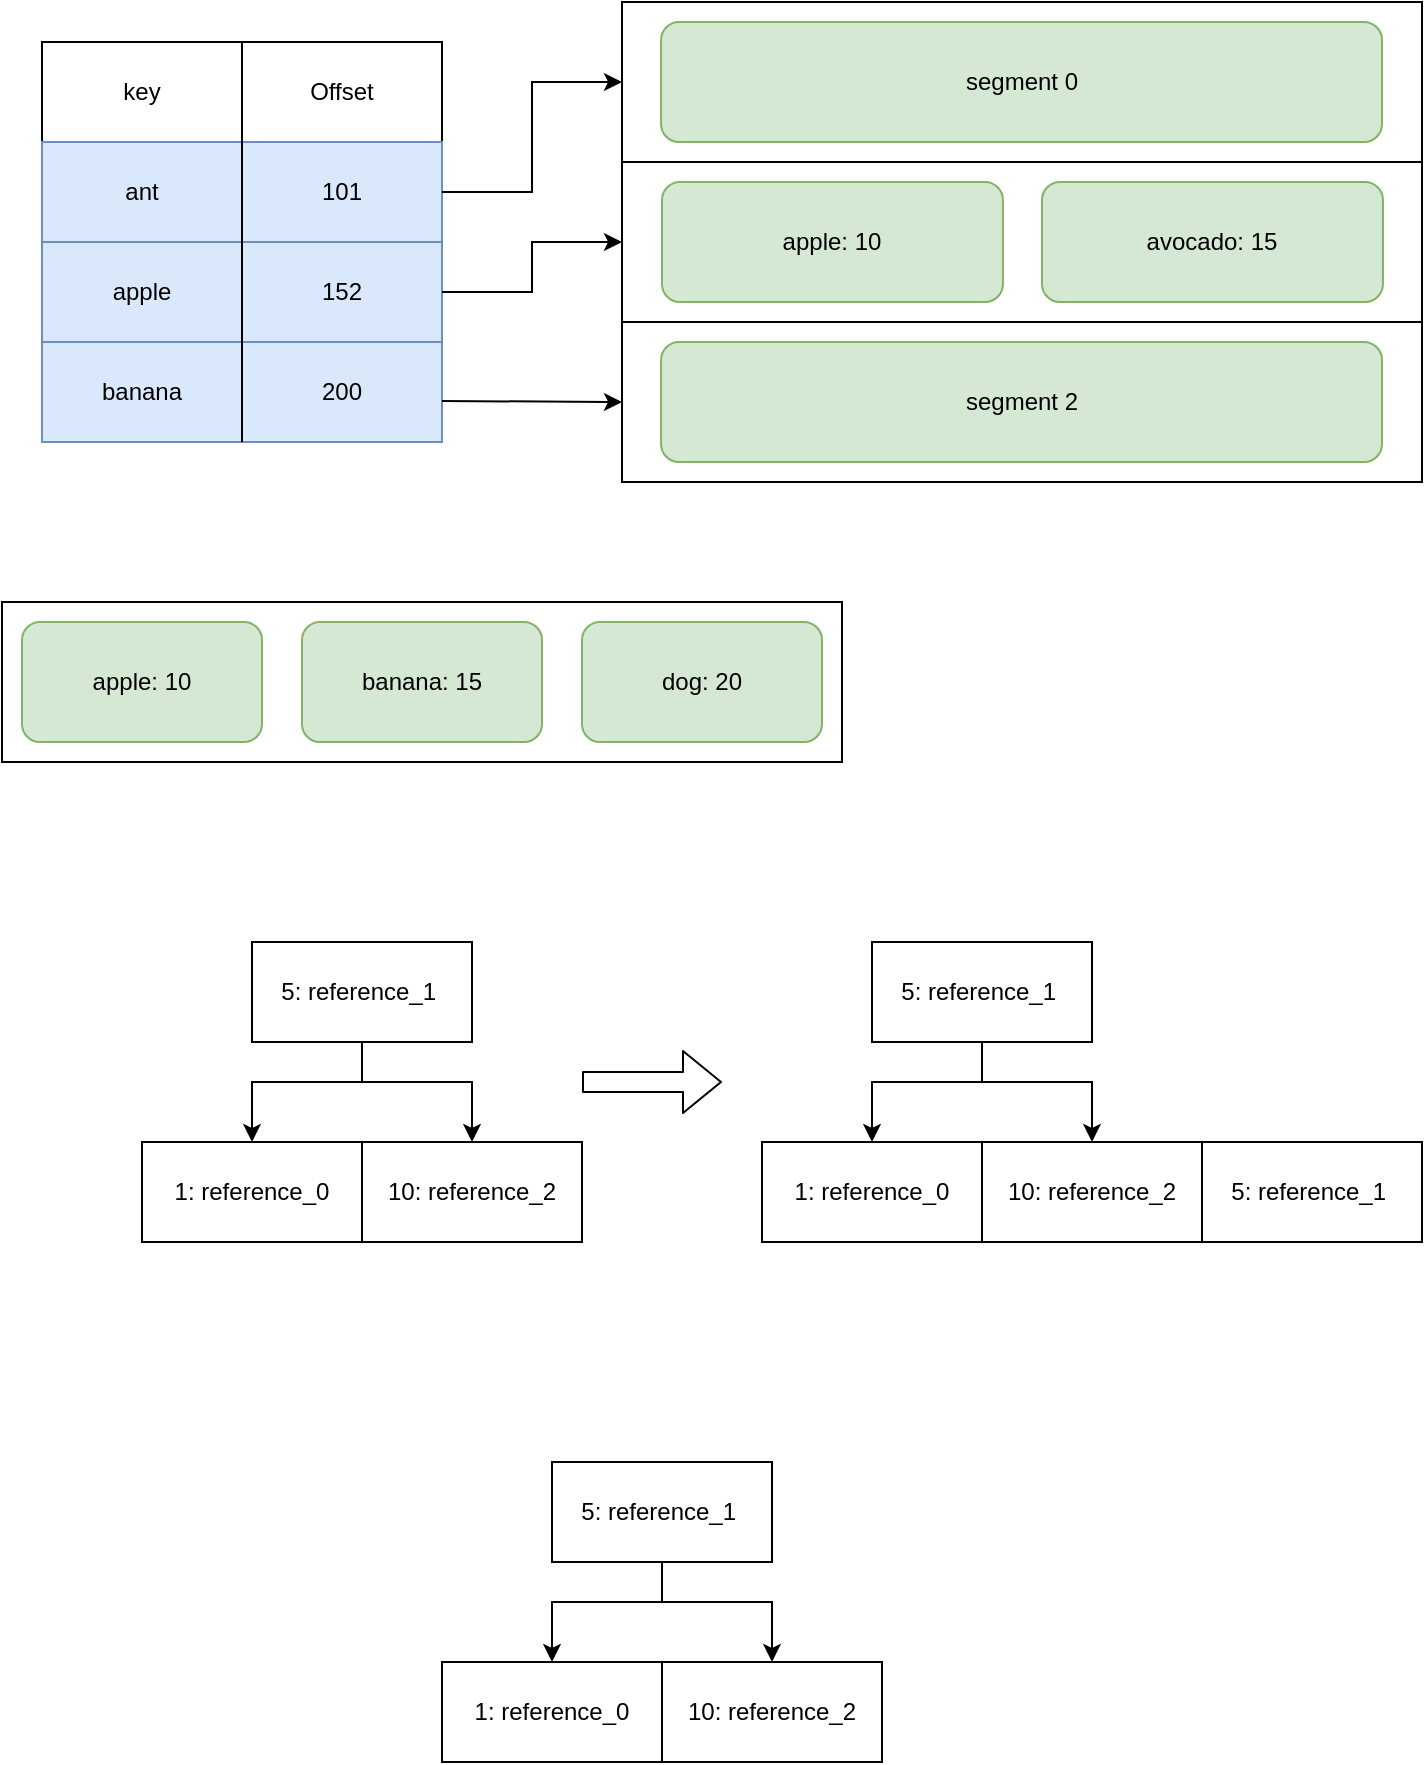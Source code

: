 <mxfile version="14.6.1" type="github"><diagram id="5WK7SClDSwGrLiOkS9EW" name="Page-1"><mxGraphModel dx="1226" dy="1154" grid="1" gridSize="10" guides="1" tooltips="1" connect="1" arrows="1" fold="1" page="1" pageScale="1" pageWidth="850" pageHeight="1100" math="0" shadow="0"><root><mxCell id="0"/><mxCell id="1" parent="0"/><mxCell id="qwlm0FSheLIKCQ20qJW--22" value="" style="group" parent="1" vertex="1" connectable="0"><mxGeometry x="100" y="420" width="420" height="80" as="geometry"/></mxCell><mxCell id="qwlm0FSheLIKCQ20qJW--18" value="" style="rounded=0;whiteSpace=wrap;html=1;" parent="qwlm0FSheLIKCQ20qJW--22" vertex="1"><mxGeometry width="420" height="80" as="geometry"/></mxCell><mxCell id="qwlm0FSheLIKCQ20qJW--19" value="apple: 10" style="rounded=1;whiteSpace=wrap;html=1;fillColor=#d5e8d4;strokeColor=#82b366;" parent="qwlm0FSheLIKCQ20qJW--22" vertex="1"><mxGeometry x="10" y="10" width="120" height="60" as="geometry"/></mxCell><mxCell id="qwlm0FSheLIKCQ20qJW--20" value="banana: 15" style="rounded=1;whiteSpace=wrap;html=1;fillColor=#d5e8d4;strokeColor=#82b366;" parent="qwlm0FSheLIKCQ20qJW--22" vertex="1"><mxGeometry x="150" y="10" width="120" height="60" as="geometry"/></mxCell><mxCell id="qwlm0FSheLIKCQ20qJW--21" value="dog: 20" style="rounded=1;whiteSpace=wrap;html=1;fillColor=#d5e8d4;strokeColor=#82b366;" parent="qwlm0FSheLIKCQ20qJW--22" vertex="1"><mxGeometry x="290" y="10" width="120" height="60" as="geometry"/></mxCell><mxCell id="GQVjWhCtEIet-1jdMuYy-38" value="" style="group" vertex="1" connectable="0" parent="1"><mxGeometry x="410" y="120" width="400" height="80" as="geometry"/></mxCell><mxCell id="GQVjWhCtEIet-1jdMuYy-36" value="......" style="rounded=0;whiteSpace=wrap;html=1;" vertex="1" parent="GQVjWhCtEIet-1jdMuYy-38"><mxGeometry width="400" height="80" as="geometry"/></mxCell><mxCell id="GQVjWhCtEIet-1jdMuYy-37" value="segment 0" style="rounded=1;whiteSpace=wrap;html=1;fillColor=#d5e8d4;strokeColor=#82b366;" vertex="1" parent="GQVjWhCtEIet-1jdMuYy-38"><mxGeometry x="19.52" y="10" width="360.48" height="60" as="geometry"/></mxCell><mxCell id="GQVjWhCtEIet-1jdMuYy-39" value="" style="group" vertex="1" connectable="0" parent="1"><mxGeometry x="410" y="200" width="400" height="80" as="geometry"/></mxCell><mxCell id="GQVjWhCtEIet-1jdMuYy-40" value="" style="rounded=0;whiteSpace=wrap;html=1;" vertex="1" parent="GQVjWhCtEIet-1jdMuYy-39"><mxGeometry width="400" height="80" as="geometry"/></mxCell><mxCell id="GQVjWhCtEIet-1jdMuYy-41" value="apple: 10" style="rounded=1;whiteSpace=wrap;html=1;fillColor=#d5e8d4;strokeColor=#82b366;" vertex="1" parent="GQVjWhCtEIet-1jdMuYy-39"><mxGeometry x="20.0" y="10" width="170.48" height="60" as="geometry"/></mxCell><mxCell id="GQVjWhCtEIet-1jdMuYy-45" value="avocado: 15" style="rounded=1;whiteSpace=wrap;html=1;fillColor=#d5e8d4;strokeColor=#82b366;" vertex="1" parent="GQVjWhCtEIet-1jdMuYy-39"><mxGeometry x="210" y="10" width="170.48" height="60" as="geometry"/></mxCell><mxCell id="GQVjWhCtEIet-1jdMuYy-42" value="" style="group" vertex="1" connectable="0" parent="1"><mxGeometry x="410" y="280" width="400" height="80" as="geometry"/></mxCell><mxCell id="GQVjWhCtEIet-1jdMuYy-43" value="......" style="rounded=0;whiteSpace=wrap;html=1;" vertex="1" parent="GQVjWhCtEIet-1jdMuYy-42"><mxGeometry width="400" height="80" as="geometry"/></mxCell><mxCell id="GQVjWhCtEIet-1jdMuYy-44" value="segment 2" style="rounded=1;whiteSpace=wrap;html=1;fillColor=#d5e8d4;strokeColor=#82b366;" vertex="1" parent="GQVjWhCtEIet-1jdMuYy-42"><mxGeometry x="19.52" y="10" width="360.48" height="60" as="geometry"/></mxCell><mxCell id="GQVjWhCtEIet-1jdMuYy-46" value="" style="group;fillColor=#e1d5e7;strokeColor=#9673a6;" vertex="1" connectable="0" parent="1"><mxGeometry x="120" y="140" width="200" height="200" as="geometry"/></mxCell><mxCell id="qwlm0FSheLIKCQ20qJW--25" value="" style="whiteSpace=wrap;html=1;aspect=fixed;" parent="GQVjWhCtEIet-1jdMuYy-46" vertex="1"><mxGeometry width="200" height="200" as="geometry"/></mxCell><mxCell id="GQVjWhCtEIet-1jdMuYy-7" value="" style="rounded=0;whiteSpace=wrap;html=1;" vertex="1" parent="GQVjWhCtEIet-1jdMuYy-46"><mxGeometry width="200" height="50" as="geometry"/></mxCell><mxCell id="GQVjWhCtEIet-1jdMuYy-8" value="" style="rounded=0;whiteSpace=wrap;html=1;fillColor=#dae8fc;strokeColor=#6c8ebf;" vertex="1" parent="GQVjWhCtEIet-1jdMuYy-46"><mxGeometry y="50" width="200" height="50" as="geometry"/></mxCell><mxCell id="GQVjWhCtEIet-1jdMuYy-9" value="" style="rounded=0;whiteSpace=wrap;html=1;fillColor=#dae8fc;strokeColor=#6c8ebf;" vertex="1" parent="GQVjWhCtEIet-1jdMuYy-46"><mxGeometry y="100" width="200" height="50" as="geometry"/></mxCell><mxCell id="GQVjWhCtEIet-1jdMuYy-10" value="" style="rounded=0;whiteSpace=wrap;html=1;fillColor=#dae8fc;strokeColor=#6c8ebf;" vertex="1" parent="GQVjWhCtEIet-1jdMuYy-46"><mxGeometry y="150" width="200" height="50" as="geometry"/></mxCell><mxCell id="GQVjWhCtEIet-1jdMuYy-11" value="" style="endArrow=none;html=1;exitX=0.5;exitY=1;exitDx=0;exitDy=0;entryX=0.5;entryY=0;entryDx=0;entryDy=0;" edge="1" parent="GQVjWhCtEIet-1jdMuYy-46" source="GQVjWhCtEIet-1jdMuYy-10" target="GQVjWhCtEIet-1jdMuYy-7"><mxGeometry width="50" height="50" relative="1" as="geometry"><mxPoint x="99.5" y="100" as="sourcePoint"/><mxPoint x="100" y="10" as="targetPoint"/></mxGeometry></mxCell><mxCell id="GQVjWhCtEIet-1jdMuYy-13" value="key" style="text;html=1;strokeColor=none;fillColor=none;align=center;verticalAlign=middle;whiteSpace=wrap;rounded=0;" vertex="1" parent="GQVjWhCtEIet-1jdMuYy-46"><mxGeometry x="30" y="15" width="40" height="20" as="geometry"/></mxCell><mxCell id="GQVjWhCtEIet-1jdMuYy-14" value="Offset" style="text;html=1;strokeColor=none;fillColor=none;align=center;verticalAlign=middle;whiteSpace=wrap;rounded=0;" vertex="1" parent="GQVjWhCtEIet-1jdMuYy-46"><mxGeometry x="130" y="15" width="40" height="20" as="geometry"/></mxCell><mxCell id="GQVjWhCtEIet-1jdMuYy-15" value="101" style="text;html=1;strokeColor=none;fillColor=none;align=center;verticalAlign=middle;whiteSpace=wrap;rounded=0;" vertex="1" parent="GQVjWhCtEIet-1jdMuYy-46"><mxGeometry x="130" y="65" width="40" height="20" as="geometry"/></mxCell><mxCell id="GQVjWhCtEIet-1jdMuYy-16" value="152" style="text;html=1;strokeColor=none;fillColor=none;align=center;verticalAlign=middle;whiteSpace=wrap;rounded=0;" vertex="1" parent="GQVjWhCtEIet-1jdMuYy-46"><mxGeometry x="130" y="115" width="40" height="20" as="geometry"/></mxCell><mxCell id="GQVjWhCtEIet-1jdMuYy-17" value="200" style="text;html=1;strokeColor=none;fillColor=none;align=center;verticalAlign=middle;whiteSpace=wrap;rounded=0;" vertex="1" parent="GQVjWhCtEIet-1jdMuYy-46"><mxGeometry x="130" y="165" width="40" height="20" as="geometry"/></mxCell><mxCell id="GQVjWhCtEIet-1jdMuYy-18" value="ant" style="text;html=1;strokeColor=none;fillColor=none;align=center;verticalAlign=middle;whiteSpace=wrap;rounded=0;" vertex="1" parent="GQVjWhCtEIet-1jdMuYy-46"><mxGeometry x="30" y="65" width="40" height="20" as="geometry"/></mxCell><mxCell id="GQVjWhCtEIet-1jdMuYy-19" value="apple" style="text;html=1;strokeColor=none;fillColor=none;align=center;verticalAlign=middle;whiteSpace=wrap;rounded=0;" vertex="1" parent="GQVjWhCtEIet-1jdMuYy-46"><mxGeometry x="30" y="115" width="40" height="20" as="geometry"/></mxCell><mxCell id="GQVjWhCtEIet-1jdMuYy-20" value="banana" style="text;html=1;strokeColor=none;fillColor=none;align=center;verticalAlign=middle;whiteSpace=wrap;rounded=0;" vertex="1" parent="GQVjWhCtEIet-1jdMuYy-46"><mxGeometry x="30" y="165" width="40" height="20" as="geometry"/></mxCell><mxCell id="GQVjWhCtEIet-1jdMuYy-50" value="" style="endArrow=classic;html=1;entryX=0;entryY=0.5;entryDx=0;entryDy=0;" edge="1" parent="1" target="GQVjWhCtEIet-1jdMuYy-43"><mxGeometry width="50" height="50" relative="1" as="geometry"><mxPoint x="320" y="319.5" as="sourcePoint"/><mxPoint x="380" y="319.5" as="targetPoint"/><Array as="points"/></mxGeometry></mxCell><mxCell id="GQVjWhCtEIet-1jdMuYy-52" value="" style="edgeStyle=orthogonalEdgeStyle;rounded=0;orthogonalLoop=1;jettySize=auto;html=1;entryX=0;entryY=0.5;entryDx=0;entryDy=0;" edge="1" parent="1" source="GQVjWhCtEIet-1jdMuYy-9" target="GQVjWhCtEIet-1jdMuYy-40"><mxGeometry relative="1" as="geometry"><mxPoint x="460" y="275" as="targetPoint"/></mxGeometry></mxCell><mxCell id="GQVjWhCtEIet-1jdMuYy-54" value="" style="edgeStyle=orthogonalEdgeStyle;rounded=0;orthogonalLoop=1;jettySize=auto;html=1;entryX=0;entryY=0.5;entryDx=0;entryDy=0;" edge="1" parent="1" source="GQVjWhCtEIet-1jdMuYy-8" target="GQVjWhCtEIet-1jdMuYy-36"><mxGeometry relative="1" as="geometry"><mxPoint x="400" y="225" as="targetPoint"/></mxGeometry></mxCell><mxCell id="GQVjWhCtEIet-1jdMuYy-63" value="" style="shape=flexArrow;endArrow=classic;html=1;" edge="1" parent="1"><mxGeometry width="50" height="50" relative="1" as="geometry"><mxPoint x="390" y="660" as="sourcePoint"/><mxPoint x="460" y="660" as="targetPoint"/></mxGeometry></mxCell><mxCell id="GQVjWhCtEIet-1jdMuYy-75" value="" style="edgeStyle=orthogonalEdgeStyle;rounded=0;orthogonalLoop=1;jettySize=auto;html=1;exitX=0.5;exitY=1;exitDx=0;exitDy=0;" edge="1" parent="1" source="GQVjWhCtEIet-1jdMuYy-61"><mxGeometry relative="1" as="geometry"><mxPoint x="300" y="650" as="sourcePoint"/><mxPoint x="335" y="690" as="targetPoint"/><Array as="points"><mxPoint x="280" y="660"/><mxPoint x="335" y="660"/></Array></mxGeometry></mxCell><mxCell id="GQVjWhCtEIet-1jdMuYy-78" value="" style="group" vertex="1" connectable="0" parent="1"><mxGeometry x="170" y="590" width="220" height="150" as="geometry"/></mxCell><mxCell id="GQVjWhCtEIet-1jdMuYy-61" value="5: reference_1&amp;nbsp;" style="rounded=0;whiteSpace=wrap;html=1;" vertex="1" parent="GQVjWhCtEIet-1jdMuYy-78"><mxGeometry x="55" width="110" height="50" as="geometry"/></mxCell><mxCell id="GQVjWhCtEIet-1jdMuYy-69" value="" style="group" vertex="1" connectable="0" parent="GQVjWhCtEIet-1jdMuYy-78"><mxGeometry y="100" width="220" height="50" as="geometry"/></mxCell><mxCell id="GQVjWhCtEIet-1jdMuYy-66" value="1: reference_0" style="rounded=0;whiteSpace=wrap;html=1;" vertex="1" parent="GQVjWhCtEIet-1jdMuYy-69"><mxGeometry width="110" height="50" as="geometry"/></mxCell><mxCell id="GQVjWhCtEIet-1jdMuYy-68" value="&lt;span&gt;10: reference_2&lt;/span&gt;" style="rounded=0;whiteSpace=wrap;html=1;" vertex="1" parent="GQVjWhCtEIet-1jdMuYy-69"><mxGeometry x="110" width="110" height="50" as="geometry"/></mxCell><mxCell id="GQVjWhCtEIet-1jdMuYy-73" value="" style="edgeStyle=orthogonalEdgeStyle;rounded=0;orthogonalLoop=1;jettySize=auto;html=1;entryX=0.5;entryY=0;entryDx=0;entryDy=0;" edge="1" parent="GQVjWhCtEIet-1jdMuYy-78" source="GQVjWhCtEIet-1jdMuYy-61" target="GQVjWhCtEIet-1jdMuYy-66"><mxGeometry relative="1" as="geometry"><mxPoint x="110" y="130" as="targetPoint"/><Array as="points"><mxPoint x="110" y="70"/><mxPoint x="55" y="70"/></Array></mxGeometry></mxCell><mxCell id="GQVjWhCtEIet-1jdMuYy-85" value="" style="group" vertex="1" connectable="0" parent="1"><mxGeometry x="480" y="590" width="220" height="150" as="geometry"/></mxCell><mxCell id="GQVjWhCtEIet-1jdMuYy-86" value="5: reference_1&amp;nbsp;" style="rounded=0;whiteSpace=wrap;html=1;" vertex="1" parent="GQVjWhCtEIet-1jdMuYy-85"><mxGeometry x="55" width="110" height="50" as="geometry"/></mxCell><mxCell id="GQVjWhCtEIet-1jdMuYy-87" value="" style="group" vertex="1" connectable="0" parent="GQVjWhCtEIet-1jdMuYy-85"><mxGeometry y="100" width="220" height="50" as="geometry"/></mxCell><mxCell id="GQVjWhCtEIet-1jdMuYy-88" value="1: reference_0" style="rounded=0;whiteSpace=wrap;html=1;" vertex="1" parent="GQVjWhCtEIet-1jdMuYy-87"><mxGeometry width="110" height="50" as="geometry"/></mxCell><mxCell id="GQVjWhCtEIet-1jdMuYy-89" value="&lt;span&gt;10: reference_2&lt;/span&gt;" style="rounded=0;whiteSpace=wrap;html=1;" vertex="1" parent="GQVjWhCtEIet-1jdMuYy-87"><mxGeometry x="110" width="110" height="50" as="geometry"/></mxCell><mxCell id="GQVjWhCtEIet-1jdMuYy-90" value="" style="edgeStyle=orthogonalEdgeStyle;rounded=0;orthogonalLoop=1;jettySize=auto;html=1;entryX=0.5;entryY=0;entryDx=0;entryDy=0;" edge="1" parent="GQVjWhCtEIet-1jdMuYy-85" source="GQVjWhCtEIet-1jdMuYy-86" target="GQVjWhCtEIet-1jdMuYy-88"><mxGeometry relative="1" as="geometry"><mxPoint x="110" y="130" as="targetPoint"/><Array as="points"><mxPoint x="110" y="70"/><mxPoint x="55" y="70"/></Array></mxGeometry></mxCell><mxCell id="GQVjWhCtEIet-1jdMuYy-91" value="" style="edgeStyle=orthogonalEdgeStyle;rounded=0;orthogonalLoop=1;jettySize=auto;html=1;exitX=0.5;exitY=1;exitDx=0;exitDy=0;" edge="1" parent="GQVjWhCtEIet-1jdMuYy-85"><mxGeometry relative="1" as="geometry"><mxPoint x="110" y="50" as="sourcePoint"/><mxPoint x="165" y="100" as="targetPoint"/><Array as="points"><mxPoint x="110" y="70"/><mxPoint x="165" y="70"/></Array></mxGeometry></mxCell><mxCell id="GQVjWhCtEIet-1jdMuYy-92" value="" style="group" vertex="1" connectable="0" parent="1"><mxGeometry x="320" y="850" width="220" height="150" as="geometry"/></mxCell><mxCell id="GQVjWhCtEIet-1jdMuYy-93" value="5: reference_1&amp;nbsp;" style="rounded=0;whiteSpace=wrap;html=1;" vertex="1" parent="GQVjWhCtEIet-1jdMuYy-92"><mxGeometry x="55" width="110" height="50" as="geometry"/></mxCell><mxCell id="GQVjWhCtEIet-1jdMuYy-94" value="" style="group" vertex="1" connectable="0" parent="GQVjWhCtEIet-1jdMuYy-92"><mxGeometry y="100" width="220" height="50" as="geometry"/></mxCell><mxCell id="GQVjWhCtEIet-1jdMuYy-95" value="1: reference_0" style="rounded=0;whiteSpace=wrap;html=1;" vertex="1" parent="GQVjWhCtEIet-1jdMuYy-94"><mxGeometry width="110" height="50" as="geometry"/></mxCell><mxCell id="GQVjWhCtEIet-1jdMuYy-96" value="&lt;span&gt;10: reference_2&lt;/span&gt;" style="rounded=0;whiteSpace=wrap;html=1;" vertex="1" parent="GQVjWhCtEIet-1jdMuYy-94"><mxGeometry x="110" width="110" height="50" as="geometry"/></mxCell><mxCell id="GQVjWhCtEIet-1jdMuYy-97" value="" style="edgeStyle=orthogonalEdgeStyle;rounded=0;orthogonalLoop=1;jettySize=auto;html=1;entryX=0.5;entryY=0;entryDx=0;entryDy=0;" edge="1" parent="GQVjWhCtEIet-1jdMuYy-92" source="GQVjWhCtEIet-1jdMuYy-93" target="GQVjWhCtEIet-1jdMuYy-95"><mxGeometry relative="1" as="geometry"><mxPoint x="110" y="130" as="targetPoint"/><Array as="points"><mxPoint x="110" y="70"/><mxPoint x="55" y="70"/></Array></mxGeometry></mxCell><mxCell id="GQVjWhCtEIet-1jdMuYy-98" value="" style="edgeStyle=orthogonalEdgeStyle;rounded=0;orthogonalLoop=1;jettySize=auto;html=1;exitX=0.5;exitY=1;exitDx=0;exitDy=0;" edge="1" parent="GQVjWhCtEIet-1jdMuYy-92"><mxGeometry relative="1" as="geometry"><mxPoint x="110" y="50" as="sourcePoint"/><mxPoint x="165" y="100" as="targetPoint"/><Array as="points"><mxPoint x="110" y="70"/><mxPoint x="165" y="70"/></Array></mxGeometry></mxCell><mxCell id="GQVjWhCtEIet-1jdMuYy-99" value="5: reference_1&amp;nbsp;" style="rounded=0;whiteSpace=wrap;html=1;" vertex="1" parent="1"><mxGeometry x="700" y="690" width="110" height="50" as="geometry"/></mxCell></root></mxGraphModel></diagram></mxfile>